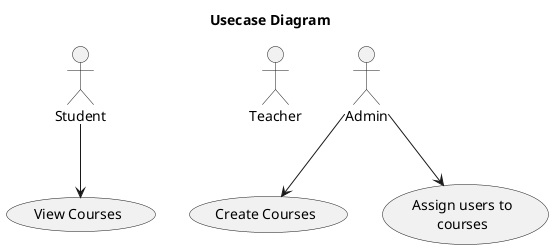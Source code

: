 @startuml
skinparam WrapWidth 150
title Usecase Diagram

:Student: as s
:Teacher: as t
:Admin: as a

a --> (Create Courses)
a --> (Assign users to courses)

s --> (View Courses)
@enduml
